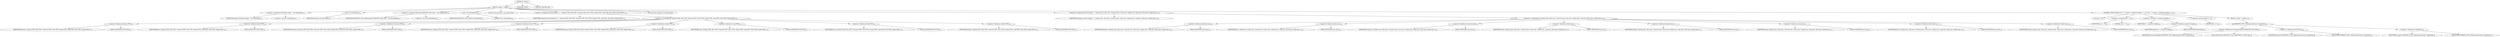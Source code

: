 digraph "&lt;clinit&gt;" {  
"1502" [label = <(METHOD,&lt;clinit&gt;)> ]
"1503" [label = <(BLOCK,&lt;empty&gt;,&lt;empty&gt;)> ]
"1504" [label = <(&lt;operator&gt;.assignment,Hashtable helpers = new Hashtable())<SUB>121</SUB>> ]
"1505" [label = <(IDENTIFIER,helpers,Hashtable helpers = new Hashtable())<SUB>121</SUB>> ]
"1506" [label = <(&lt;operator&gt;.alloc,new Hashtable())<SUB>121</SUB>> ]
"1507" [label = <(&lt;init&gt;,new Hashtable())<SUB>121</SUB>> ]
"3" [label = <(IDENTIFIER,helpers,new Hashtable())<SUB>121</SUB>> ]
"1508" [label = <(&lt;operator&gt;.assignment,Hashtable PRIMITIVE_TYPE_MAP = new Hashtable(8))<SUB>129</SUB>> ]
"1509" [label = <(IDENTIFIER,PRIMITIVE_TYPE_MAP,Hashtable PRIMITIVE_TYPE_MAP = new Hashtable(8))<SUB>129</SUB>> ]
"1510" [label = <(&lt;operator&gt;.alloc,new Hashtable(8))<SUB>129</SUB>> ]
"1511" [label = <(&lt;init&gt;,new Hashtable(8))<SUB>129</SUB>> ]
"5" [label = <(IDENTIFIER,PRIMITIVE_TYPE_MAP,new Hashtable(8))<SUB>129</SUB>> ]
"1512" [label = <(LITERAL,8,new Hashtable(8))<SUB>129</SUB>> ]
"1513" [label = <(LOCAL,Class[] primitives: java.lang.Class[])> ]
"1514" [label = <(&lt;operator&gt;.assignment,Class[] primitives = { Boolean.TYPE, Byte.TYPE, Character.TYPE, Short.TYPE, Integer.TYPE, Long.TYPE, Float.TYPE, Double.TYPE })<SUB>133</SUB>> ]
"1515" [label = <(IDENTIFIER,primitives,Class[] primitives = { Boolean.TYPE, Byte.TYPE, Character.TYPE, Short.TYPE, Integer.TYPE, Long.TYPE, Float.TYPE, Double.TYPE })<SUB>133</SUB>> ]
"1516" [label = <(&lt;operator&gt;.arrayInitializer,{ Boolean.TYPE, Byte.TYPE, Character.TYPE, Short.TYPE, Integer.TYPE, Long.TYPE, Float.TYPE, Double.TYPE })<SUB>133</SUB>> ]
"1517" [label = <(&lt;operator&gt;.fieldAccess,Boolean.TYPE)<SUB>133</SUB>> ]
"1518" [label = <(IDENTIFIER,Boolean,{ Boolean.TYPE, Byte.TYPE, Character.TYPE, Short.TYPE, Integer.TYPE, Long.TYPE, Float.TYPE, Double.TYPE })<SUB>133</SUB>> ]
"1519" [label = <(FIELD_IDENTIFIER,TYPE,TYPE)<SUB>133</SUB>> ]
"1520" [label = <(&lt;operator&gt;.fieldAccess,Byte.TYPE)<SUB>133</SUB>> ]
"1521" [label = <(IDENTIFIER,Byte,{ Boolean.TYPE, Byte.TYPE, Character.TYPE, Short.TYPE, Integer.TYPE, Long.TYPE, Float.TYPE, Double.TYPE })<SUB>133</SUB>> ]
"1522" [label = <(FIELD_IDENTIFIER,TYPE,TYPE)<SUB>133</SUB>> ]
"1523" [label = <(&lt;operator&gt;.fieldAccess,Character.TYPE)<SUB>133</SUB>> ]
"1524" [label = <(IDENTIFIER,Character,{ Boolean.TYPE, Byte.TYPE, Character.TYPE, Short.TYPE, Integer.TYPE, Long.TYPE, Float.TYPE, Double.TYPE })<SUB>133</SUB>> ]
"1525" [label = <(FIELD_IDENTIFIER,TYPE,TYPE)<SUB>133</SUB>> ]
"1526" [label = <(&lt;operator&gt;.fieldAccess,Short.TYPE)<SUB>134</SUB>> ]
"1527" [label = <(IDENTIFIER,Short,{ Boolean.TYPE, Byte.TYPE, Character.TYPE, Short.TYPE, Integer.TYPE, Long.TYPE, Float.TYPE, Double.TYPE })<SUB>134</SUB>> ]
"1528" [label = <(FIELD_IDENTIFIER,TYPE,TYPE)<SUB>134</SUB>> ]
"1529" [label = <(&lt;operator&gt;.fieldAccess,Integer.TYPE)<SUB>134</SUB>> ]
"1530" [label = <(IDENTIFIER,Integer,{ Boolean.TYPE, Byte.TYPE, Character.TYPE, Short.TYPE, Integer.TYPE, Long.TYPE, Float.TYPE, Double.TYPE })<SUB>134</SUB>> ]
"1531" [label = <(FIELD_IDENTIFIER,TYPE,TYPE)<SUB>134</SUB>> ]
"1532" [label = <(&lt;operator&gt;.fieldAccess,Long.TYPE)<SUB>134</SUB>> ]
"1533" [label = <(IDENTIFIER,Long,{ Boolean.TYPE, Byte.TYPE, Character.TYPE, Short.TYPE, Integer.TYPE, Long.TYPE, Float.TYPE, Double.TYPE })<SUB>134</SUB>> ]
"1534" [label = <(FIELD_IDENTIFIER,TYPE,TYPE)<SUB>134</SUB>> ]
"1535" [label = <(&lt;operator&gt;.fieldAccess,Float.TYPE)<SUB>135</SUB>> ]
"1536" [label = <(IDENTIFIER,Float,{ Boolean.TYPE, Byte.TYPE, Character.TYPE, Short.TYPE, Integer.TYPE, Long.TYPE, Float.TYPE, Double.TYPE })<SUB>135</SUB>> ]
"1537" [label = <(FIELD_IDENTIFIER,TYPE,TYPE)<SUB>135</SUB>> ]
"1538" [label = <(&lt;operator&gt;.fieldAccess,Double.TYPE)<SUB>135</SUB>> ]
"1539" [label = <(IDENTIFIER,Double,{ Boolean.TYPE, Byte.TYPE, Character.TYPE, Short.TYPE, Integer.TYPE, Long.TYPE, Float.TYPE, Double.TYPE })<SUB>135</SUB>> ]
"1540" [label = <(FIELD_IDENTIFIER,TYPE,TYPE)<SUB>135</SUB>> ]
"1541" [label = <(LOCAL,Class[] wrappers: java.lang.Class[])> ]
"1542" [label = <(&lt;operator&gt;.assignment,Class[] wrappers = { Boolean.class, Byte.class, Character.class, Short.class, Integer.class, Long.class, Float.class, Double.class })<SUB>136</SUB>> ]
"1543" [label = <(IDENTIFIER,wrappers,Class[] wrappers = { Boolean.class, Byte.class, Character.class, Short.class, Integer.class, Long.class, Float.class, Double.class })<SUB>136</SUB>> ]
"1544" [label = <(&lt;operator&gt;.arrayInitializer,{ Boolean.class, Byte.class, Character.class, Short.class, Integer.class, Long.class, Float.class, Double.class })<SUB>136</SUB>> ]
"1545" [label = <(&lt;operator&gt;.fieldAccess,Boolean.class)<SUB>136</SUB>> ]
"1546" [label = <(IDENTIFIER,Boolean,{ Boolean.class, Byte.class, Character.class, Short.class, Integer.class, Long.class, Float.class, Double.class })<SUB>136</SUB>> ]
"1547" [label = <(FIELD_IDENTIFIER,class,class)<SUB>136</SUB>> ]
"1548" [label = <(&lt;operator&gt;.fieldAccess,Byte.class)<SUB>136</SUB>> ]
"1549" [label = <(IDENTIFIER,Byte,{ Boolean.class, Byte.class, Character.class, Short.class, Integer.class, Long.class, Float.class, Double.class })<SUB>136</SUB>> ]
"1550" [label = <(FIELD_IDENTIFIER,class,class)<SUB>136</SUB>> ]
"1551" [label = <(&lt;operator&gt;.fieldAccess,Character.class)<SUB>136</SUB>> ]
"1552" [label = <(IDENTIFIER,Character,{ Boolean.class, Byte.class, Character.class, Short.class, Integer.class, Long.class, Float.class, Double.class })<SUB>136</SUB>> ]
"1553" [label = <(FIELD_IDENTIFIER,class,class)<SUB>136</SUB>> ]
"1554" [label = <(&lt;operator&gt;.fieldAccess,Short.class)<SUB>137</SUB>> ]
"1555" [label = <(IDENTIFIER,Short,{ Boolean.class, Byte.class, Character.class, Short.class, Integer.class, Long.class, Float.class, Double.class })<SUB>137</SUB>> ]
"1556" [label = <(FIELD_IDENTIFIER,class,class)<SUB>137</SUB>> ]
"1557" [label = <(&lt;operator&gt;.fieldAccess,Integer.class)<SUB>137</SUB>> ]
"1558" [label = <(IDENTIFIER,Integer,{ Boolean.class, Byte.class, Character.class, Short.class, Integer.class, Long.class, Float.class, Double.class })<SUB>137</SUB>> ]
"1559" [label = <(FIELD_IDENTIFIER,class,class)<SUB>137</SUB>> ]
"1560" [label = <(&lt;operator&gt;.fieldAccess,Long.class)<SUB>137</SUB>> ]
"1561" [label = <(IDENTIFIER,Long,{ Boolean.class, Byte.class, Character.class, Short.class, Integer.class, Long.class, Float.class, Double.class })<SUB>137</SUB>> ]
"1562" [label = <(FIELD_IDENTIFIER,class,class)<SUB>137</SUB>> ]
"1563" [label = <(&lt;operator&gt;.fieldAccess,Float.class)<SUB>138</SUB>> ]
"1564" [label = <(IDENTIFIER,Float,{ Boolean.class, Byte.class, Character.class, Short.class, Integer.class, Long.class, Float.class, Double.class })<SUB>138</SUB>> ]
"1565" [label = <(FIELD_IDENTIFIER,class,class)<SUB>138</SUB>> ]
"1566" [label = <(&lt;operator&gt;.fieldAccess,Double.class)<SUB>138</SUB>> ]
"1567" [label = <(IDENTIFIER,Double,{ Boolean.class, Byte.class, Character.class, Short.class, Integer.class, Long.class, Float.class, Double.class })<SUB>138</SUB>> ]
"1568" [label = <(FIELD_IDENTIFIER,class,class)<SUB>138</SUB>> ]
"1569" [label = <(CONTROL_STRUCTURE,for (int i = 0; Some(i &lt; primitives.length); i++),for (int i = 0; Some(i &lt; primitives.length); i++))<SUB>139</SUB>> ]
"1570" [label = <(LOCAL,int i: int)> ]
"1571" [label = <(&lt;operator&gt;.assignment,int i = 0)<SUB>139</SUB>> ]
"1572" [label = <(IDENTIFIER,i,int i = 0)<SUB>139</SUB>> ]
"1573" [label = <(LITERAL,0,int i = 0)<SUB>139</SUB>> ]
"1574" [label = <(&lt;operator&gt;.lessThan,i &lt; primitives.length)<SUB>139</SUB>> ]
"1575" [label = <(IDENTIFIER,i,i &lt; primitives.length)<SUB>139</SUB>> ]
"1576" [label = <(&lt;operator&gt;.fieldAccess,primitives.length)<SUB>139</SUB>> ]
"1577" [label = <(IDENTIFIER,primitives,i &lt; primitives.length)<SUB>139</SUB>> ]
"1578" [label = <(FIELD_IDENTIFIER,length,length)<SUB>139</SUB>> ]
"1579" [label = <(&lt;operator&gt;.postIncrement,i++)<SUB>139</SUB>> ]
"1580" [label = <(IDENTIFIER,i,i++)<SUB>139</SUB>> ]
"1581" [label = <(BLOCK,&lt;empty&gt;,&lt;empty&gt;)<SUB>139</SUB>> ]
"1582" [label = <(put,PRIMITIVE_TYPE_MAP.put(primitives[i], wrappers[i]))<SUB>140</SUB>> ]
"1583" [label = <(&lt;operator&gt;.fieldAccess,IntrospectionHelper.PRIMITIVE_TYPE_MAP)<SUB>140</SUB>> ]
"1584" [label = <(IDENTIFIER,IntrospectionHelper,PRIMITIVE_TYPE_MAP.put(primitives[i], wrappers[i]))<SUB>140</SUB>> ]
"1585" [label = <(FIELD_IDENTIFIER,PRIMITIVE_TYPE_MAP,PRIMITIVE_TYPE_MAP)<SUB>140</SUB>> ]
"1586" [label = <(&lt;operator&gt;.indexAccess,primitives[i])<SUB>140</SUB>> ]
"1587" [label = <(IDENTIFIER,primitives,PRIMITIVE_TYPE_MAP.put(primitives[i], wrappers[i]))<SUB>140</SUB>> ]
"1588" [label = <(IDENTIFIER,i,PRIMITIVE_TYPE_MAP.put(primitives[i], wrappers[i]))<SUB>140</SUB>> ]
"1589" [label = <(&lt;operator&gt;.indexAccess,wrappers[i])<SUB>140</SUB>> ]
"1590" [label = <(IDENTIFIER,wrappers,PRIMITIVE_TYPE_MAP.put(primitives[i], wrappers[i]))<SUB>140</SUB>> ]
"1591" [label = <(IDENTIFIER,i,PRIMITIVE_TYPE_MAP.put(primitives[i], wrappers[i]))<SUB>140</SUB>> ]
"1592" [label = <(MODIFIER,STATIC)> ]
"1593" [label = <(METHOD_RETURN,void)> ]
  "1502" -> "1503" 
  "1502" -> "1592" 
  "1502" -> "1593" 
  "1503" -> "1504" 
  "1503" -> "1507" 
  "1503" -> "1508" 
  "1503" -> "1511" 
  "1503" -> "1513" 
  "1503" -> "1514" 
  "1503" -> "1541" 
  "1503" -> "1542" 
  "1503" -> "1569" 
  "1504" -> "1505" 
  "1504" -> "1506" 
  "1507" -> "3" 
  "1508" -> "1509" 
  "1508" -> "1510" 
  "1511" -> "5" 
  "1511" -> "1512" 
  "1514" -> "1515" 
  "1514" -> "1516" 
  "1516" -> "1517" 
  "1516" -> "1520" 
  "1516" -> "1523" 
  "1516" -> "1526" 
  "1516" -> "1529" 
  "1516" -> "1532" 
  "1516" -> "1535" 
  "1516" -> "1538" 
  "1517" -> "1518" 
  "1517" -> "1519" 
  "1520" -> "1521" 
  "1520" -> "1522" 
  "1523" -> "1524" 
  "1523" -> "1525" 
  "1526" -> "1527" 
  "1526" -> "1528" 
  "1529" -> "1530" 
  "1529" -> "1531" 
  "1532" -> "1533" 
  "1532" -> "1534" 
  "1535" -> "1536" 
  "1535" -> "1537" 
  "1538" -> "1539" 
  "1538" -> "1540" 
  "1542" -> "1543" 
  "1542" -> "1544" 
  "1544" -> "1545" 
  "1544" -> "1548" 
  "1544" -> "1551" 
  "1544" -> "1554" 
  "1544" -> "1557" 
  "1544" -> "1560" 
  "1544" -> "1563" 
  "1544" -> "1566" 
  "1545" -> "1546" 
  "1545" -> "1547" 
  "1548" -> "1549" 
  "1548" -> "1550" 
  "1551" -> "1552" 
  "1551" -> "1553" 
  "1554" -> "1555" 
  "1554" -> "1556" 
  "1557" -> "1558" 
  "1557" -> "1559" 
  "1560" -> "1561" 
  "1560" -> "1562" 
  "1563" -> "1564" 
  "1563" -> "1565" 
  "1566" -> "1567" 
  "1566" -> "1568" 
  "1569" -> "1570" 
  "1569" -> "1571" 
  "1569" -> "1574" 
  "1569" -> "1579" 
  "1569" -> "1581" 
  "1571" -> "1572" 
  "1571" -> "1573" 
  "1574" -> "1575" 
  "1574" -> "1576" 
  "1576" -> "1577" 
  "1576" -> "1578" 
  "1579" -> "1580" 
  "1581" -> "1582" 
  "1582" -> "1583" 
  "1582" -> "1586" 
  "1582" -> "1589" 
  "1583" -> "1584" 
  "1583" -> "1585" 
  "1586" -> "1587" 
  "1586" -> "1588" 
  "1589" -> "1590" 
  "1589" -> "1591" 
}
